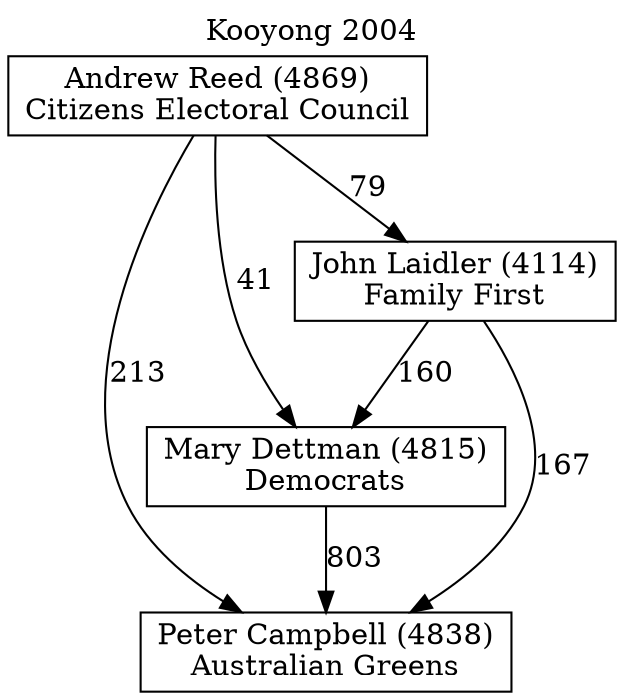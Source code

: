 // House preference flow
digraph "Peter Campbell (4838)_Kooyong_2004" {
	graph [label="Kooyong 2004" labelloc=t mclimit=10]
	node [shape=box]
	"Peter Campbell (4838)" [label="Peter Campbell (4838)
Australian Greens"]
	"Mary Dettman (4815)" [label="Mary Dettman (4815)
Democrats"]
	"John Laidler (4114)" [label="John Laidler (4114)
Family First"]
	"Andrew Reed (4869)" [label="Andrew Reed (4869)
Citizens Electoral Council"]
	"Peter Campbell (4838)" [label="Peter Campbell (4838)
Australian Greens"]
	"John Laidler (4114)" [label="John Laidler (4114)
Family First"]
	"Andrew Reed (4869)" [label="Andrew Reed (4869)
Citizens Electoral Council"]
	"Peter Campbell (4838)" [label="Peter Campbell (4838)
Australian Greens"]
	"Andrew Reed (4869)" [label="Andrew Reed (4869)
Citizens Electoral Council"]
	"Andrew Reed (4869)" [label="Andrew Reed (4869)
Citizens Electoral Council"]
	"John Laidler (4114)" [label="John Laidler (4114)
Family First"]
	"Andrew Reed (4869)" [label="Andrew Reed (4869)
Citizens Electoral Council"]
	"Andrew Reed (4869)" [label="Andrew Reed (4869)
Citizens Electoral Council"]
	"Mary Dettman (4815)" [label="Mary Dettman (4815)
Democrats"]
	"John Laidler (4114)" [label="John Laidler (4114)
Family First"]
	"Andrew Reed (4869)" [label="Andrew Reed (4869)
Citizens Electoral Council"]
	"Mary Dettman (4815)" [label="Mary Dettman (4815)
Democrats"]
	"Andrew Reed (4869)" [label="Andrew Reed (4869)
Citizens Electoral Council"]
	"Andrew Reed (4869)" [label="Andrew Reed (4869)
Citizens Electoral Council"]
	"John Laidler (4114)" [label="John Laidler (4114)
Family First"]
	"Andrew Reed (4869)" [label="Andrew Reed (4869)
Citizens Electoral Council"]
	"Andrew Reed (4869)" [label="Andrew Reed (4869)
Citizens Electoral Council"]
	"Mary Dettman (4815)" -> "Peter Campbell (4838)" [label=803]
	"John Laidler (4114)" -> "Mary Dettman (4815)" [label=160]
	"Andrew Reed (4869)" -> "John Laidler (4114)" [label=79]
	"John Laidler (4114)" -> "Peter Campbell (4838)" [label=167]
	"Andrew Reed (4869)" -> "Peter Campbell (4838)" [label=213]
	"Andrew Reed (4869)" -> "Mary Dettman (4815)" [label=41]
}
